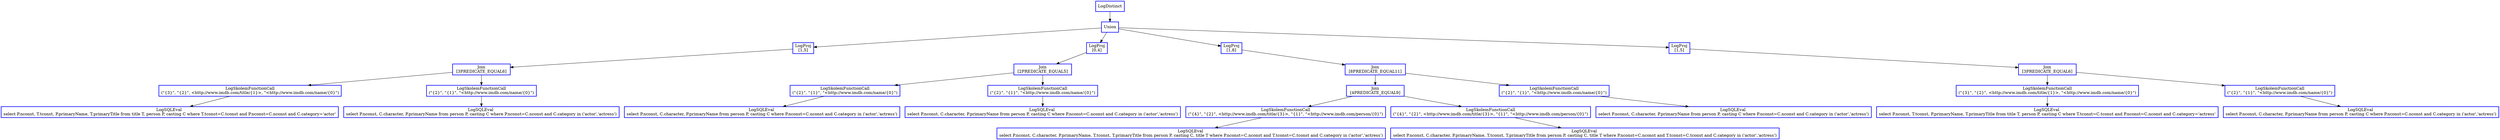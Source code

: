 digraph  g{
node [shape=rectangle, color=black, fontcolor=black, style=bold]
0 [label="LogDistinct" , color = blue] ; 
1 [label="Union", color = blue] ; 
0 -> 1 ; 
2 [label="LogProj
[1,5]" , color = blue] ; 
1 -> 2 ; 
3 [label="Join\n [3PREDICATE_EQUAL6] ", color = blue] ; 
2 -> 3 ; 
4 [label="LogSkolemFunctionCall
(\"{3}\", \"{2}\", <http://www.imdb.com/title/{1}>, \"<http://www.imdb.com/name/{0}\")" , color = blue] ; 
3 -> 4 ; 
5 [label="LogSQLEval 
select P.nconst, T.tconst, P.primaryName, T.primaryTitle from title T, person P, casting C where T.tconst=C.tconst and P.nconst=C.nconst and C.category='actor'", color = blue] ; 
4 -> 5 ; 
6 [label="LogSkolemFunctionCall
(\"{2}\", \"{1}\", \"<http://www.imdb.com/name/{0}\")" , color = blue] ; 
3 -> 6 ; 
7 [label="LogSQLEval 
select P.nconst, C.character, P.primaryName from person P, casting C where P.nconst=C.nconst and C.category in ('actor','actress')", color = blue] ; 
6 -> 7 ; 
9 [label="LogProj
[0,4]" , color = blue] ; 
1 -> 9 ; 
10 [label="Join\n [2PREDICATE_EQUAL5] ", color = blue] ; 
9 -> 10 ; 
11 [label="LogSkolemFunctionCall
(\"{2}\", \"{1}\", \"<http://www.imdb.com/name/{0}\")" , color = blue] ; 
10 -> 11 ; 
12 [label="LogSQLEval 
select P.nconst, C.character, P.primaryName from person P, casting C where P.nconst=C.nconst and C.category in ('actor','actress')", color = blue] ; 
11 -> 12 ; 
13 [label="LogSkolemFunctionCall
(\"{2}\", \"{1}\", \"<http://www.imdb.com/name/{0}\")" , color = blue] ; 
10 -> 13 ; 
14 [label="LogSQLEval 
select P.nconst, C.character, P.primaryName from person P, casting C where P.nconst=C.nconst and C.category in ('actor','actress')", color = blue] ; 
13 -> 14 ; 
16 [label="LogProj
[1,8]" , color = blue] ; 
1 -> 16 ; 
17 [label="Join\n [8PREDICATE_EQUAL11] ", color = blue] ; 
16 -> 17 ; 
18 [label="Join\n [4PREDICATE_EQUAL9] ", color = blue] ; 
17 -> 18 ; 
19 [label="LogSkolemFunctionCall
(\"{4}\", \"{2}\", <http://www.imdb.com/title/{3}>, \"{1}\", \"<http://www.imdb.com/person/{0}\")" , color = blue] ; 
18 -> 19 ; 
20 [label="LogSQLEval 
select P.nconst, C.character, P.primaryName, T.tconst, T.primaryTitle from person P, casting C, title T where P.nconst=C.nconst and T.tconst=C.tconst and C.category in ('actor','actress')", color = blue] ; 
19 -> 20 ; 
21 [label="LogSkolemFunctionCall
(\"{4}\", \"{2}\", <http://www.imdb.com/title/{3}>, \"{1}\", \"<http://www.imdb.com/person/{0}\")" , color = blue] ; 
18 -> 21 ; 
22 [label="LogSQLEval 
select P.nconst, C.character, P.primaryName, T.tconst, T.primaryTitle from person P, casting C, title T where P.nconst=C.nconst and T.tconst=C.tconst and C.category in ('actor','actress')", color = blue] ; 
21 -> 22 ; 
23 [label="LogSkolemFunctionCall
(\"{2}\", \"{1}\", \"<http://www.imdb.com/name/{0}\")" , color = blue] ; 
17 -> 23 ; 
24 [label="LogSQLEval 
select P.nconst, C.character, P.primaryName from person P, casting C where P.nconst=C.nconst and C.category in ('actor','actress')", color = blue] ; 
23 -> 24 ; 
26 [label="LogProj
[1,5]" , color = blue] ; 
1 -> 26 ; 
27 [label="Join\n [3PREDICATE_EQUAL6] ", color = blue] ; 
26 -> 27 ; 
28 [label="LogSkolemFunctionCall
(\"{3}\", \"{2}\", <http://www.imdb.com/title/{1}>, \"<http://www.imdb.com/name/{0}\")" , color = blue] ; 
27 -> 28 ; 
29 [label="LogSQLEval 
select P.nconst, T.tconst, P.primaryName, T.primaryTitle from title T, person P, casting C where T.tconst=C.tconst and P.nconst=C.nconst and C.category='actress'", color = blue] ; 
28 -> 29 ; 
30 [label="LogSkolemFunctionCall
(\"{2}\", \"{1}\", \"<http://www.imdb.com/name/{0}\")" , color = blue] ; 
27 -> 30 ; 
31 [label="LogSQLEval 
select P.nconst, C.character, P.primaryName from person P, casting C where P.nconst=C.nconst and C.category in ('actor','actress')", color = blue] ; 
30 -> 31 ; 
}

